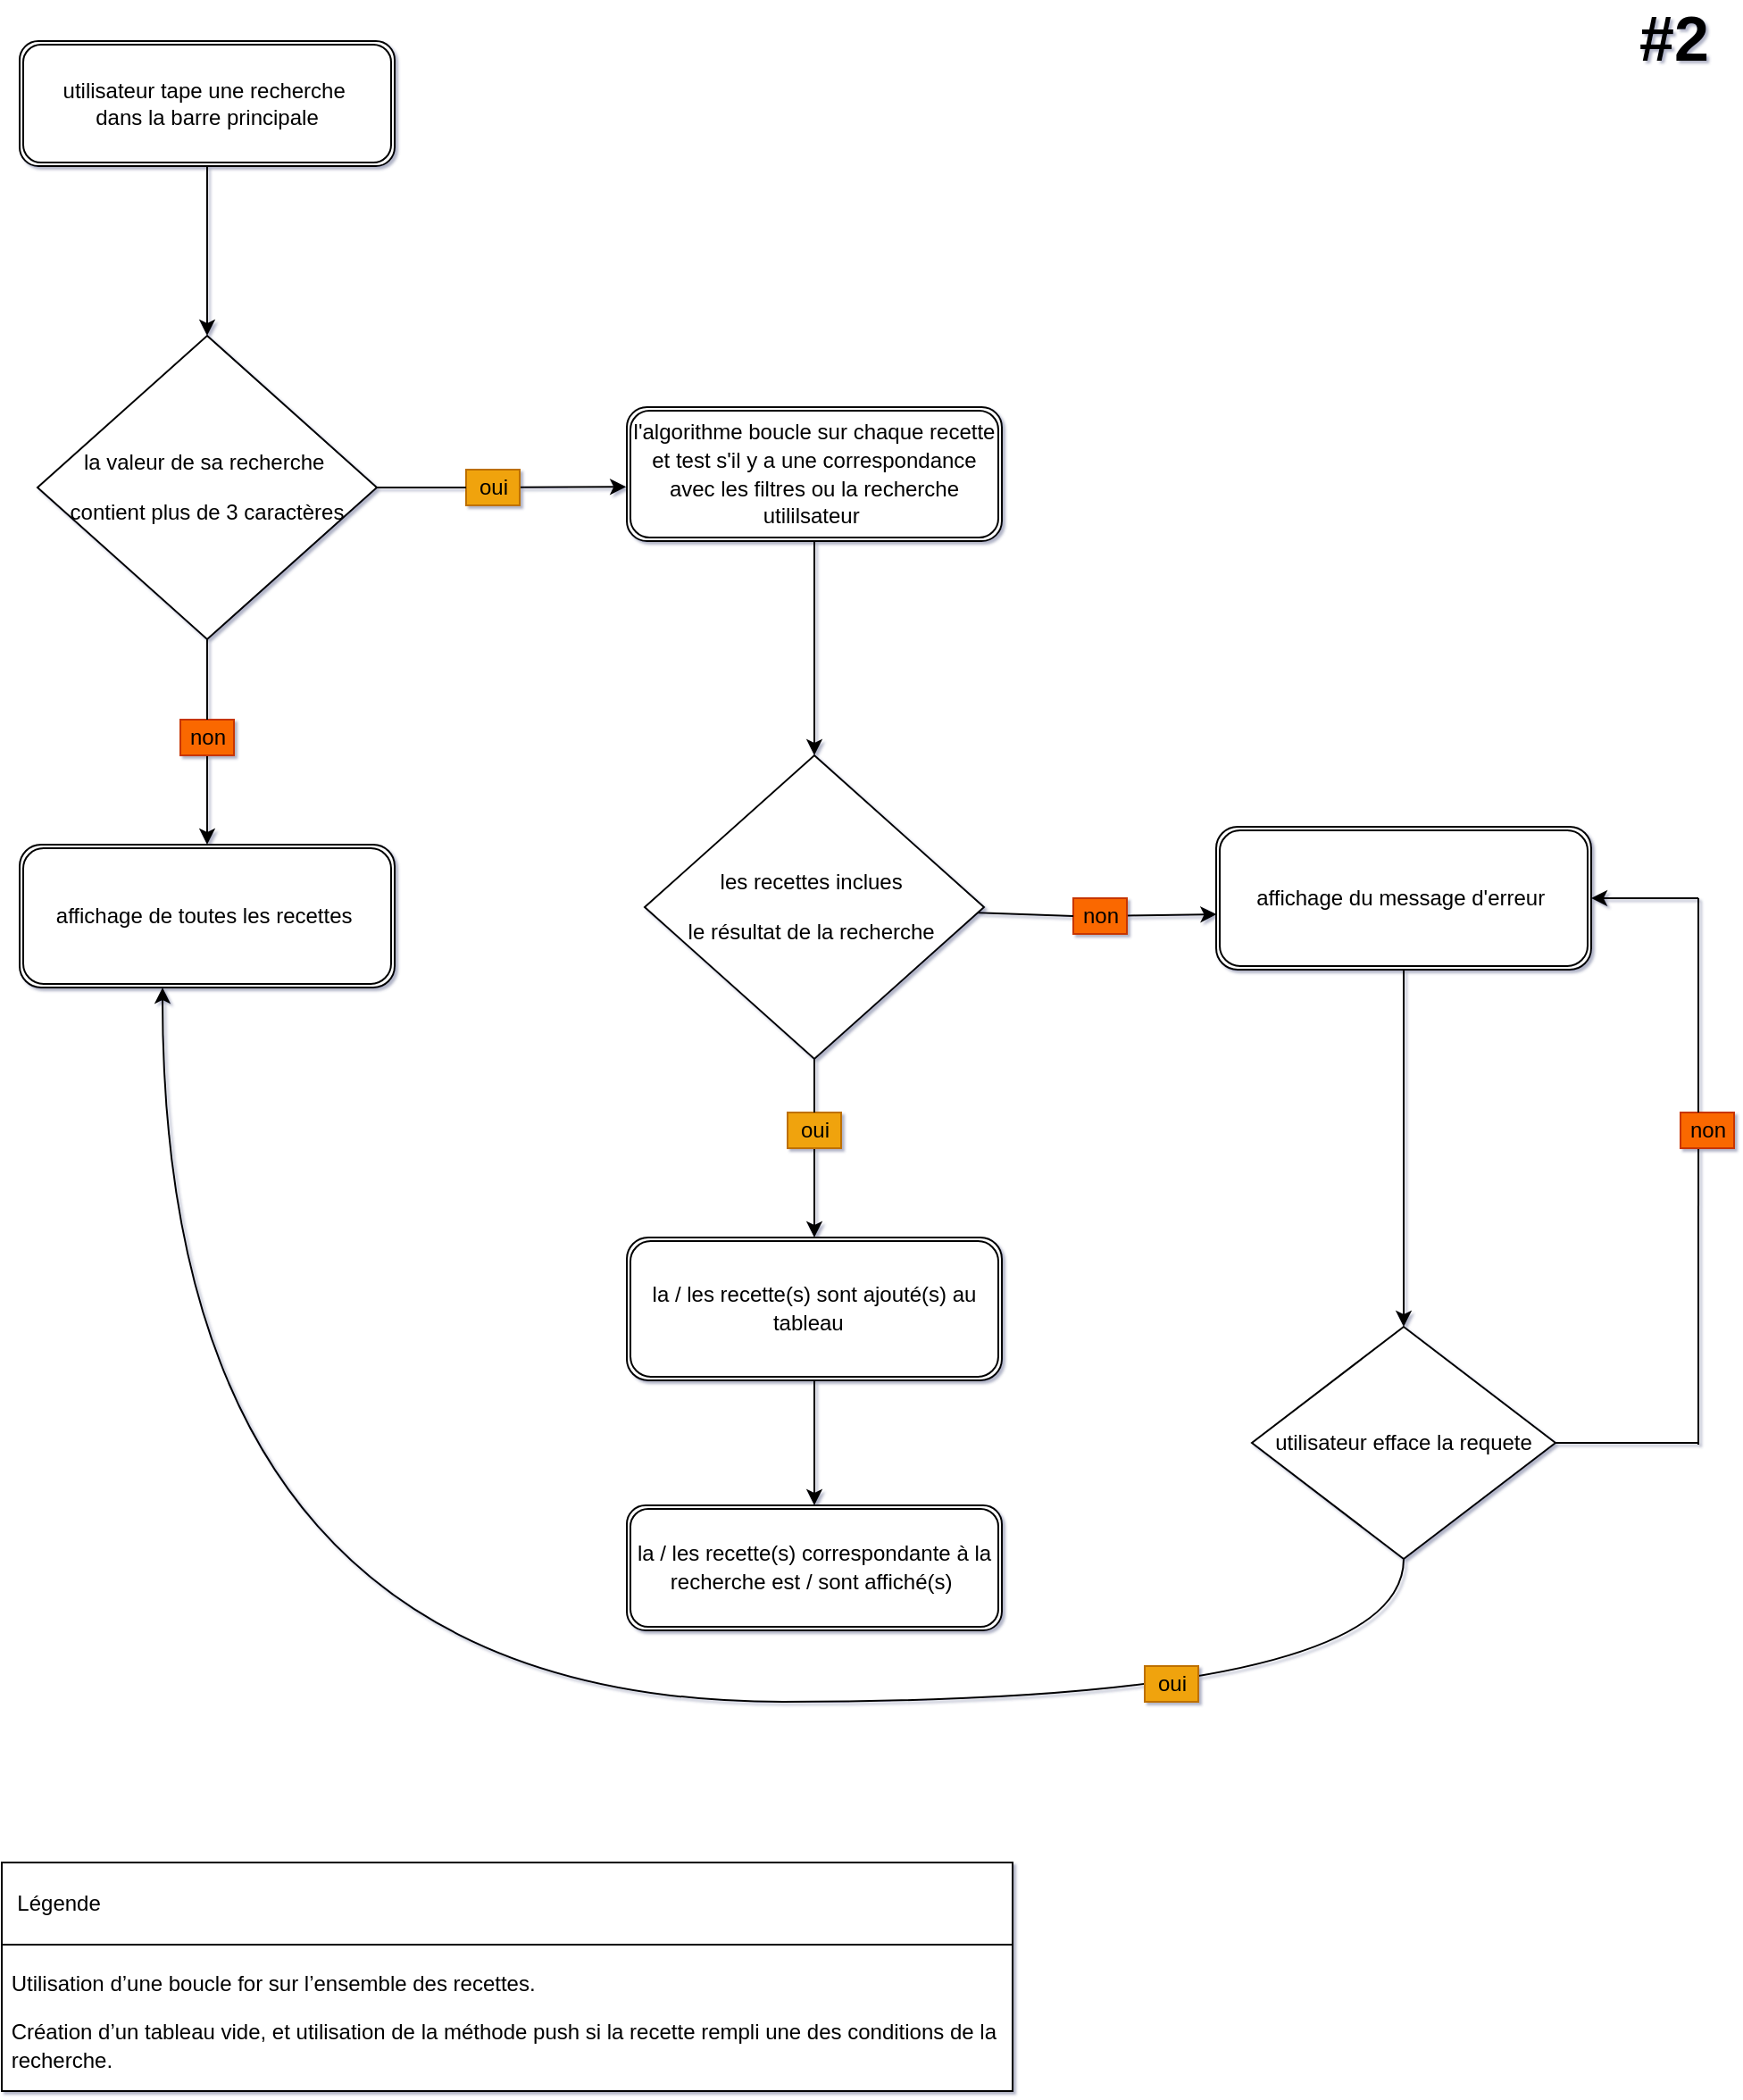 <mxfile>
    <diagram id="_2jcx-t62Wp5KSKA55ZE" name="Page-1">
        <mxGraphModel dx="1299" dy="632" grid="0" gridSize="10" guides="1" tooltips="1" connect="1" arrows="1" fold="1" page="1" pageScale="1" pageWidth="1700" pageHeight="1100" background="#ffffff" math="0" shadow="1">
            <root>
                <mxCell id="0"/>
                <mxCell id="1" parent="0"/>
                <mxCell id="14" style="edgeStyle=none;html=1;entryX=0.5;entryY=0;entryDx=0;entryDy=0;" parent="1" source="2" target="3" edge="1">
                    <mxGeometry relative="1" as="geometry"/>
                </mxCell>
                <mxCell id="2" value="utilisateur tape une recherche&amp;nbsp; &lt;br&gt;dans la barre principale" style="shape=ext;double=1;rounded=1;whiteSpace=wrap;html=1;" parent="1" vertex="1">
                    <mxGeometry x="375" y="53" width="210" height="70" as="geometry"/>
                </mxCell>
                <mxCell id="16" style="edgeStyle=none;html=1;startArrow=none;" parent="1" source="5" edge="1">
                    <mxGeometry relative="1" as="geometry">
                        <mxPoint x="480" y="503" as="targetPoint"/>
                    </mxGeometry>
                </mxCell>
                <mxCell id="19" style="edgeStyle=none;html=1;entryX=-0.002;entryY=0.595;entryDx=0;entryDy=0;startArrow=none;entryPerimeter=0;" parent="1" source="4" target="18" edge="1">
                    <mxGeometry relative="1" as="geometry"/>
                </mxCell>
                <mxCell id="3" value="&lt;p style=&quot;line-height: 1.3&quot;&gt;la valeur de sa&amp;nbsp;&lt;span&gt;recherche&amp;nbsp;&lt;/span&gt;&lt;/p&gt;&lt;p style=&quot;line-height: 1.3&quot;&gt;&lt;span&gt;contient plus de 3 caractères&lt;/span&gt;&lt;/p&gt;" style="rhombus;whiteSpace=wrap;html=1;rotation=0;" parent="1" vertex="1">
                    <mxGeometry x="385" y="218" width="190" height="170" as="geometry"/>
                </mxCell>
                <mxCell id="6" value="" style="shape=table;startSize=0;container=1;collapsible=0;childLayout=tableLayout;" parent="1" vertex="1">
                    <mxGeometry x="365" y="1073" width="566" height="128" as="geometry"/>
                </mxCell>
                <mxCell id="7" value="" style="shape=partialRectangle;collapsible=0;dropTarget=0;pointerEvents=0;fillColor=none;top=0;left=0;bottom=0;right=0;points=[[0,0.5],[1,0.5]];portConstraint=eastwest;" parent="6" vertex="1">
                    <mxGeometry width="566" height="46" as="geometry"/>
                </mxCell>
                <mxCell id="8" value="&amp;nbsp; Légende&lt;span style=&quot;white-space: pre&quot;&gt;&#9;&lt;/span&gt;&lt;span style=&quot;white-space: pre&quot;&gt;&#9;&lt;/span&gt;" style="shape=partialRectangle;html=1;whiteSpace=wrap;connectable=0;overflow=hidden;fillColor=none;top=0;left=0;bottom=0;right=0;pointerEvents=1;align=left;" parent="7" vertex="1">
                    <mxGeometry width="566" height="46" as="geometry">
                        <mxRectangle width="566" height="46" as="alternateBounds"/>
                    </mxGeometry>
                </mxCell>
                <mxCell id="9" value="" style="shape=partialRectangle;collapsible=0;dropTarget=0;pointerEvents=0;fillColor=none;top=0;left=0;bottom=0;right=0;points=[[0,0.5],[1,0.5]];portConstraint=eastwest;" parent="6" vertex="1">
                    <mxGeometry y="46" width="566" height="82" as="geometry"/>
                </mxCell>
                <mxCell id="10" value="&lt;p style=&quot;line-height: 1.3&quot;&gt;&amp;nbsp;Utilisation d’une boucle for sur l’ensemble des recettes.&lt;/p&gt;&lt;p style=&quot;line-height: 1.3&quot;&gt;&amp;nbsp;Création d’un tableau vide, et utilisation de la méthode push si la recette rempli une des conditions de la&lt;br&gt;&amp;nbsp;recherche.&lt;/p&gt;" style="shape=partialRectangle;html=1;whiteSpace=wrap;connectable=0;overflow=hidden;fillColor=none;top=0;left=0;bottom=0;right=0;pointerEvents=1;align=left;" parent="9" vertex="1">
                    <mxGeometry width="566" height="82" as="geometry">
                        <mxRectangle width="566" height="82" as="alternateBounds"/>
                    </mxGeometry>
                </mxCell>
                <mxCell id="23" style="edgeStyle=none;html=1;startArrow=none;entryX=0.001;entryY=0.613;entryDx=0;entryDy=0;entryPerimeter=0;" parent="1" source="25" target="22" edge="1">
                    <mxGeometry relative="1" as="geometry">
                        <mxPoint x="1025" y="598" as="targetPoint"/>
                    </mxGeometry>
                </mxCell>
                <mxCell id="28" style="edgeStyle=none;html=1;startArrow=none;" parent="1" source="29" edge="1">
                    <mxGeometry relative="1" as="geometry">
                        <mxPoint x="820" y="723" as="targetPoint"/>
                    </mxGeometry>
                </mxCell>
                <mxCell id="12" value="&lt;p style=&quot;line-height: 1.3&quot;&gt;les recettes inclues&amp;nbsp;&lt;/p&gt;&lt;p style=&quot;line-height: 1.3&quot;&gt;le résultat de la recherche&amp;nbsp;&lt;/p&gt;" style="rhombus;whiteSpace=wrap;html=1;rotation=0;" parent="1" vertex="1">
                    <mxGeometry x="725" y="453" width="190" height="170" as="geometry"/>
                </mxCell>
                <mxCell id="13" value="&lt;p style=&quot;line-height: 1.3&quot;&gt;affichage de toutes les recettes&amp;nbsp;&lt;/p&gt;" style="shape=ext;double=1;rounded=1;whiteSpace=wrap;html=1;" parent="1" vertex="1">
                    <mxGeometry x="375" y="503" width="210" height="80" as="geometry"/>
                </mxCell>
                <mxCell id="5" value="non" style="text;html=1;align=center;verticalAlign=middle;resizable=0;points=[];autosize=1;strokeColor=#C73500;fillColor=#fa6800;sketch=0;shadow=0;fontColor=#000000;" parent="1" vertex="1">
                    <mxGeometry x="465" y="433" width="30" height="20" as="geometry"/>
                </mxCell>
                <mxCell id="17" value="" style="edgeStyle=none;html=1;endArrow=none;" parent="1" source="3" target="5" edge="1">
                    <mxGeometry relative="1" as="geometry">
                        <mxPoint x="480" y="533" as="targetPoint"/>
                        <mxPoint x="480" y="388" as="sourcePoint"/>
                    </mxGeometry>
                </mxCell>
                <mxCell id="21" style="edgeStyle=none;html=1;" parent="1" source="18" edge="1">
                    <mxGeometry relative="1" as="geometry">
                        <mxPoint x="820" y="453" as="targetPoint"/>
                    </mxGeometry>
                </mxCell>
                <mxCell id="18" value="&lt;p style=&quot;line-height: 1.3&quot;&gt;l'algorithme boucle sur chaque recette et test s'il y a une correspondance avec les filtres ou la recherche utililsateur&amp;nbsp;&lt;/p&gt;" style="shape=ext;double=1;rounded=1;whiteSpace=wrap;html=1;" parent="1" vertex="1">
                    <mxGeometry x="715" y="258" width="210" height="75" as="geometry"/>
                </mxCell>
                <mxCell id="4" value="oui" style="text;html=1;align=center;verticalAlign=middle;resizable=0;points=[];autosize=1;strokeColor=#BD7000;fillColor=#f0a30a;sketch=0;shadow=0;fontColor=#000000;" parent="1" vertex="1">
                    <mxGeometry x="625" y="293" width="30" height="20" as="geometry"/>
                </mxCell>
                <mxCell id="20" value="" style="edgeStyle=none;html=1;entryX=0;entryY=0.5;entryDx=0;entryDy=0;endArrow=none;" parent="1" source="3" target="4" edge="1">
                    <mxGeometry relative="1" as="geometry">
                        <mxPoint x="575" y="303" as="sourcePoint"/>
                        <mxPoint x="685" y="303" as="targetPoint"/>
                    </mxGeometry>
                </mxCell>
                <mxCell id="27" style="edgeStyle=none;html=1;" parent="1" source="22" edge="1">
                    <mxGeometry relative="1" as="geometry">
                        <mxPoint x="1150" y="773" as="targetPoint"/>
                    </mxGeometry>
                </mxCell>
                <mxCell id="44" style="edgeStyle=orthogonalEdgeStyle;curved=1;html=1;startArrow=classic;startFill=1;endArrow=none;endFill=0;elbow=vertical;" parent="1" source="22" edge="1">
                    <mxGeometry relative="1" as="geometry">
                        <mxPoint x="1315" y="533" as="targetPoint"/>
                    </mxGeometry>
                </mxCell>
                <mxCell id="22" value="&lt;p style=&quot;line-height: 1.3&quot;&gt;affichage du message d'erreur&amp;nbsp;&lt;/p&gt;" style="shape=ext;double=1;rounded=1;whiteSpace=wrap;html=1;" parent="1" vertex="1">
                    <mxGeometry x="1045" y="493" width="210" height="80" as="geometry"/>
                </mxCell>
                <mxCell id="25" value="non" style="text;html=1;align=center;verticalAlign=middle;resizable=0;points=[];autosize=1;strokeColor=#C73500;fillColor=#fa6800;sketch=0;shadow=0;fontColor=#000000;" parent="1" vertex="1">
                    <mxGeometry x="965" y="533" width="30" height="20" as="geometry"/>
                </mxCell>
                <mxCell id="26" value="" style="edgeStyle=none;html=1;entryX=0;entryY=0.5;entryDx=0;entryDy=0;endArrow=none;" parent="1" source="12" target="25" edge="1">
                    <mxGeometry relative="1" as="geometry">
                        <mxPoint x="915" y="598" as="sourcePoint"/>
                        <mxPoint x="1055" y="598" as="targetPoint"/>
                        <Array as="points">
                            <mxPoint x="965" y="543"/>
                        </Array>
                    </mxGeometry>
                </mxCell>
                <mxCell id="29" value="oui" style="text;html=1;align=center;verticalAlign=middle;resizable=0;points=[];autosize=1;strokeColor=#BD7000;fillColor=#f0a30a;sketch=0;shadow=0;fontColor=#000000;" parent="1" vertex="1">
                    <mxGeometry x="805" y="653" width="30" height="20" as="geometry"/>
                </mxCell>
                <mxCell id="30" value="" style="edgeStyle=none;html=1;endArrow=none;" parent="1" source="12" edge="1">
                    <mxGeometry relative="1" as="geometry">
                        <mxPoint x="820" y="653" as="targetPoint"/>
                        <mxPoint x="820" y="683.0" as="sourcePoint"/>
                    </mxGeometry>
                </mxCell>
                <mxCell id="33" style="edgeStyle=none;html=1;" parent="1" source="31" edge="1">
                    <mxGeometry relative="1" as="geometry">
                        <mxPoint x="820" y="873" as="targetPoint"/>
                    </mxGeometry>
                </mxCell>
                <mxCell id="31" value="&lt;p style=&quot;line-height: 1.3&quot;&gt;la / les recette(s) sont ajouté(s) au tableau&amp;nbsp;&amp;nbsp;&lt;/p&gt;" style="shape=ext;double=1;rounded=1;whiteSpace=wrap;html=1;" parent="1" vertex="1">
                    <mxGeometry x="715" y="723" width="210" height="80" as="geometry"/>
                </mxCell>
                <mxCell id="34" value="&lt;p style=&quot;line-height: 1.3&quot;&gt;la / les recette(s) correspondante à la recherche est / sont affiché(s)&amp;nbsp;&lt;br&gt;&lt;/p&gt;" style="shape=ext;double=1;rounded=1;whiteSpace=wrap;html=1;" parent="1" vertex="1">
                    <mxGeometry x="715" y="873" width="210" height="70" as="geometry"/>
                </mxCell>
                <mxCell id="37" style="edgeStyle=orthogonalEdgeStyle;html=1;entryX=0.381;entryY=1;entryDx=0;entryDy=0;entryPerimeter=0;elbow=vertical;curved=1;" parent="1" source="35" target="13" edge="1">
                    <mxGeometry relative="1" as="geometry">
                        <Array as="points">
                            <mxPoint x="1150" y="983"/>
                            <mxPoint x="455" y="983"/>
                        </Array>
                    </mxGeometry>
                </mxCell>
                <mxCell id="41" style="edgeStyle=orthogonalEdgeStyle;curved=1;html=1;elbow=vertical;endArrow=none;endFill=0;" parent="1" source="35" edge="1">
                    <mxGeometry relative="1" as="geometry">
                        <mxPoint x="1315" y="838" as="targetPoint"/>
                    </mxGeometry>
                </mxCell>
                <mxCell id="35" value="utilisateur efface la requete" style="rhombus;whiteSpace=wrap;html=1;rotation=0;gradientColor=none;" parent="1" vertex="1">
                    <mxGeometry x="1065" y="773" width="170" height="130" as="geometry"/>
                </mxCell>
                <mxCell id="38" value="oui" style="text;html=1;align=center;verticalAlign=middle;resizable=0;points=[];autosize=1;strokeColor=#BD7000;fillColor=#f0a30a;sketch=0;shadow=0;fontColor=#000000;" parent="1" vertex="1">
                    <mxGeometry x="1005" y="963" width="30" height="20" as="geometry"/>
                </mxCell>
                <mxCell id="43" style="edgeStyle=none;html=1;endArrow=none;endFill=0;startArrow=none;exitX=0.334;exitY=1.018;exitDx=0;exitDy=0;exitPerimeter=0;" parent="1" source="24" edge="1">
                    <mxGeometry relative="1" as="geometry">
                        <mxPoint x="1315" y="839" as="targetPoint"/>
                        <mxPoint x="1315" y="693" as="sourcePoint"/>
                    </mxGeometry>
                </mxCell>
                <mxCell id="24" value="non" style="text;html=1;align=center;verticalAlign=middle;resizable=0;points=[];autosize=1;strokeColor=#C73500;fillColor=#fa6800;sketch=0;shadow=0;fontColor=#000000;" parent="1" vertex="1">
                    <mxGeometry x="1305" y="653" width="30" height="20" as="geometry"/>
                </mxCell>
                <mxCell id="46" value="" style="edgeStyle=none;html=1;endArrow=none;endFill=0;" parent="1" edge="1">
                    <mxGeometry relative="1" as="geometry">
                        <mxPoint x="1315" y="653" as="targetPoint"/>
                        <mxPoint x="1315" y="533" as="sourcePoint"/>
                    </mxGeometry>
                </mxCell>
                <mxCell id="47" value="&lt;b&gt;&lt;font style=&quot;font-size: 35px&quot;&gt;#2&lt;/font&gt;&lt;/b&gt;" style="text;html=1;align=center;verticalAlign=middle;resizable=0;points=[];autosize=1;strokeColor=none;fillColor=none;" parent="1" vertex="1">
                    <mxGeometry x="1276" y="36" width="50" height="30" as="geometry"/>
                </mxCell>
            </root>
        </mxGraphModel>
    </diagram>
</mxfile>